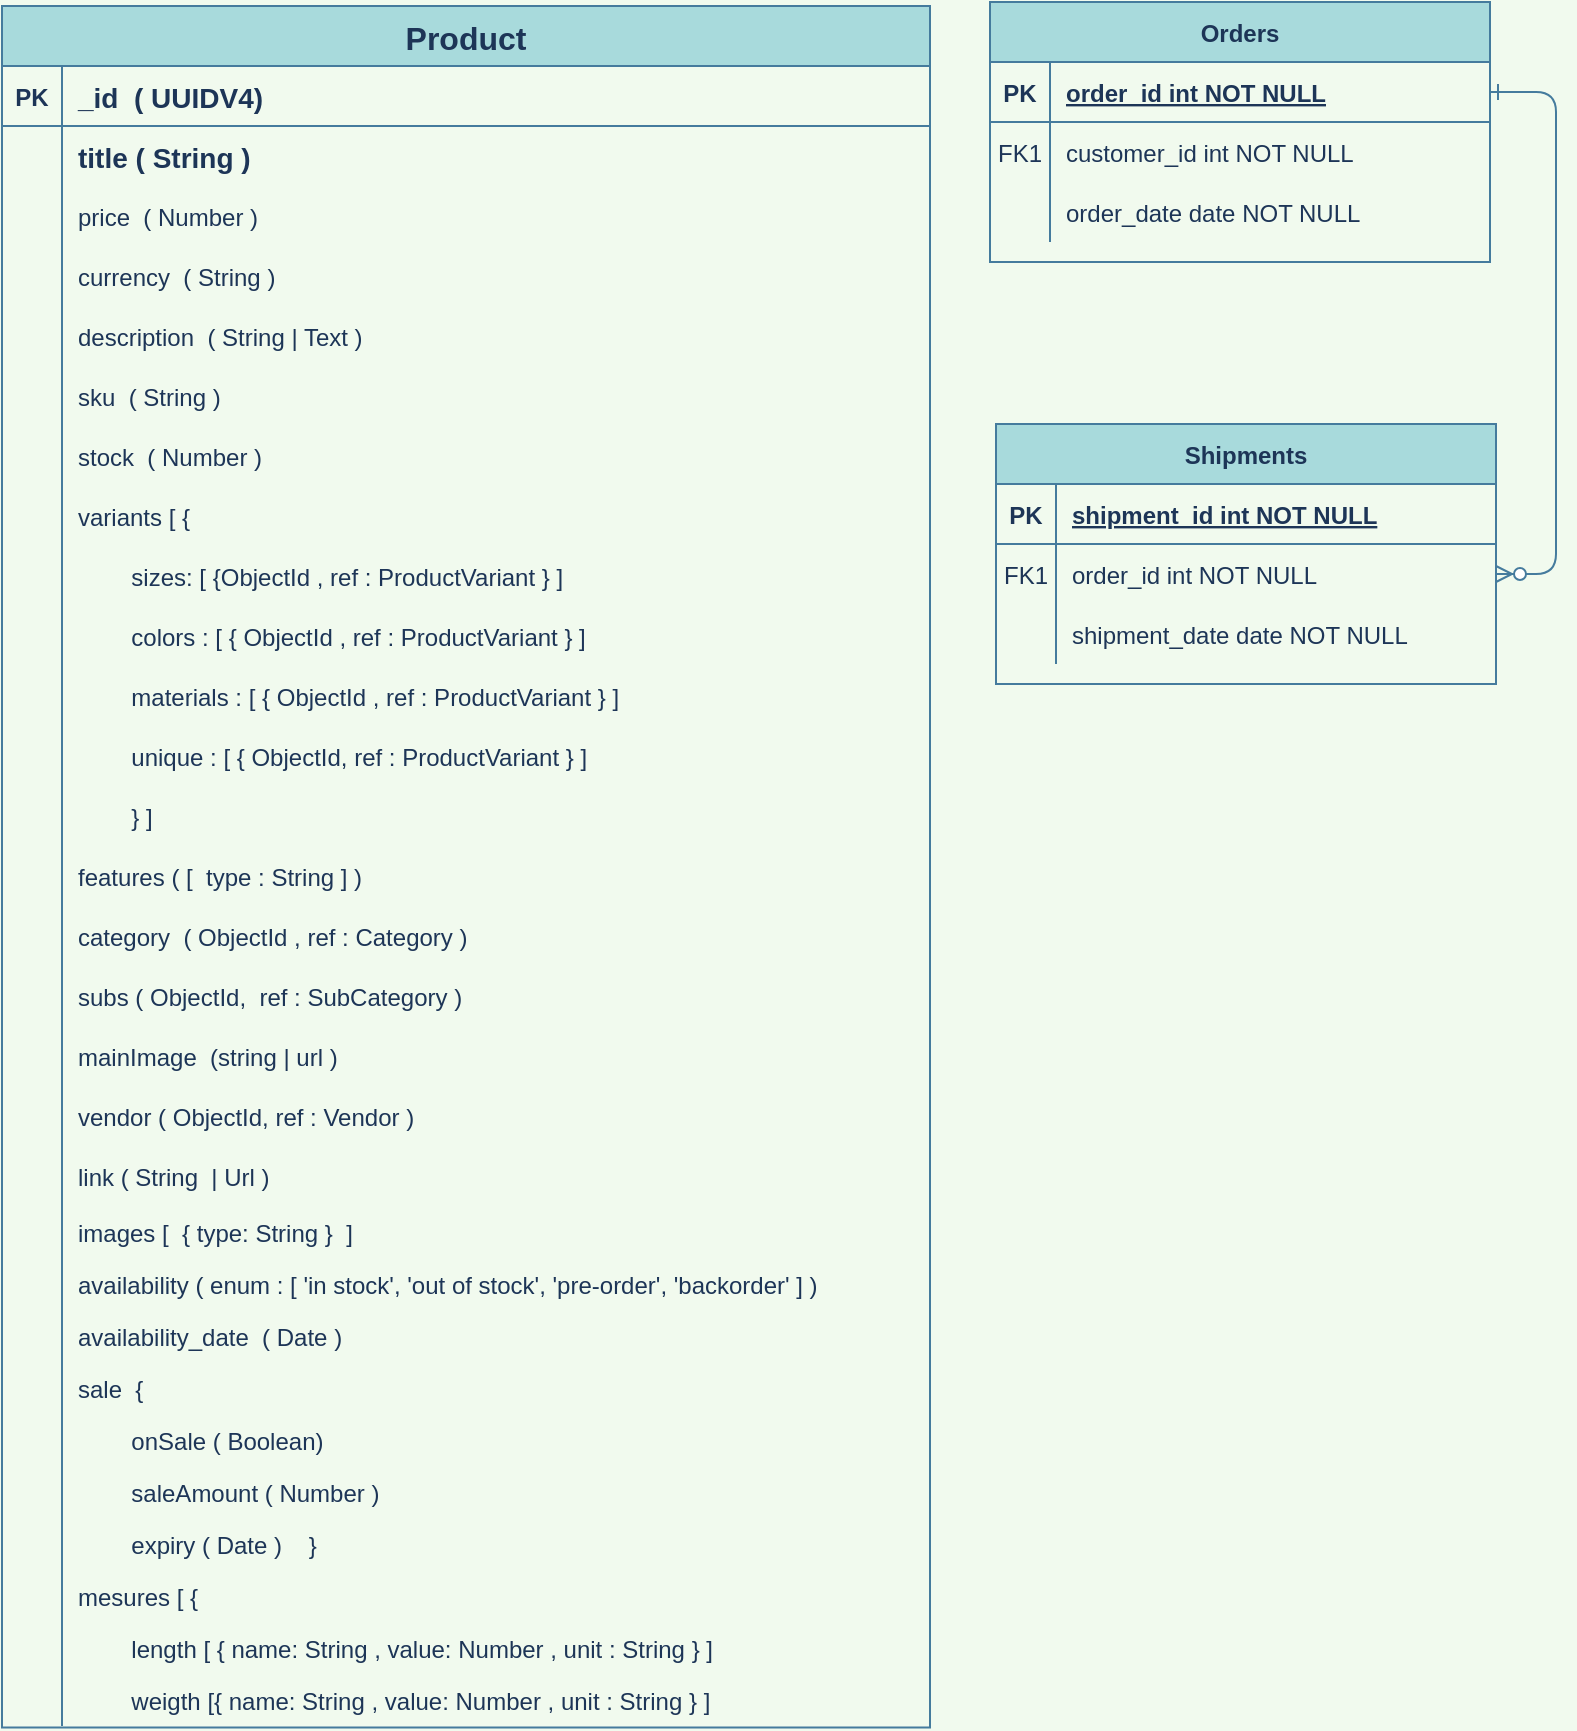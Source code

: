 <mxfile version="14.9.2" type="github">
  <diagram id="R2lEEEUBdFMjLlhIrx00" name="Page-1">
    <mxGraphModel dx="1032" dy="484" grid="0" gridSize="10" guides="1" tooltips="1" connect="1" arrows="1" fold="1" page="1" pageScale="1" pageWidth="850" pageHeight="1100" background="#F1FAEE" math="0" shadow="0" extFonts="Permanent Marker^https://fonts.googleapis.com/css?family=Permanent+Marker">
      <root>
        <mxCell id="0" />
        <mxCell id="1" parent="0" />
        <mxCell id="C-vyLk0tnHw3VtMMgP7b-12" value="" style="edgeStyle=entityRelationEdgeStyle;endArrow=ERzeroToMany;startArrow=ERone;endFill=1;startFill=0;labelBackgroundColor=#F1FAEE;strokeColor=#457B9D;fontColor=#1D3557;" parent="1" source="C-vyLk0tnHw3VtMMgP7b-3" target="C-vyLk0tnHw3VtMMgP7b-17" edge="1">
          <mxGeometry width="100" height="100" relative="1" as="geometry">
            <mxPoint x="400" y="180" as="sourcePoint" />
            <mxPoint x="460" y="205" as="targetPoint" />
          </mxGeometry>
        </mxCell>
        <mxCell id="C-vyLk0tnHw3VtMMgP7b-2" value="Orders" style="shape=table;startSize=30;container=1;collapsible=1;childLayout=tableLayout;fixedRows=1;rowLines=0;fontStyle=1;align=center;resizeLast=1;fillColor=#A8DADC;strokeColor=#457B9D;fontColor=#1D3557;" parent="1" vertex="1">
          <mxGeometry x="552" y="91" width="250" height="130" as="geometry" />
        </mxCell>
        <mxCell id="C-vyLk0tnHw3VtMMgP7b-3" value="" style="shape=partialRectangle;collapsible=0;dropTarget=0;pointerEvents=0;fillColor=none;points=[[0,0.5],[1,0.5]];portConstraint=eastwest;top=0;left=0;right=0;bottom=1;strokeColor=#457B9D;fontColor=#1D3557;" parent="C-vyLk0tnHw3VtMMgP7b-2" vertex="1">
          <mxGeometry y="30" width="250" height="30" as="geometry" />
        </mxCell>
        <mxCell id="C-vyLk0tnHw3VtMMgP7b-4" value="PK" style="shape=partialRectangle;overflow=hidden;connectable=0;fillColor=none;top=0;left=0;bottom=0;right=0;fontStyle=1;strokeColor=#457B9D;fontColor=#1D3557;" parent="C-vyLk0tnHw3VtMMgP7b-3" vertex="1">
          <mxGeometry width="30" height="30" as="geometry" />
        </mxCell>
        <mxCell id="C-vyLk0tnHw3VtMMgP7b-5" value="order_id int NOT NULL " style="shape=partialRectangle;overflow=hidden;connectable=0;fillColor=none;top=0;left=0;bottom=0;right=0;align=left;spacingLeft=6;fontStyle=5;strokeColor=#457B9D;fontColor=#1D3557;" parent="C-vyLk0tnHw3VtMMgP7b-3" vertex="1">
          <mxGeometry x="30" width="220" height="30" as="geometry" />
        </mxCell>
        <mxCell id="C-vyLk0tnHw3VtMMgP7b-6" value="" style="shape=partialRectangle;collapsible=0;dropTarget=0;pointerEvents=0;fillColor=none;points=[[0,0.5],[1,0.5]];portConstraint=eastwest;top=0;left=0;right=0;bottom=0;strokeColor=#457B9D;fontColor=#1D3557;" parent="C-vyLk0tnHw3VtMMgP7b-2" vertex="1">
          <mxGeometry y="60" width="250" height="30" as="geometry" />
        </mxCell>
        <mxCell id="C-vyLk0tnHw3VtMMgP7b-7" value="FK1" style="shape=partialRectangle;overflow=hidden;connectable=0;fillColor=none;top=0;left=0;bottom=0;right=0;strokeColor=#457B9D;fontColor=#1D3557;" parent="C-vyLk0tnHw3VtMMgP7b-6" vertex="1">
          <mxGeometry width="30" height="30" as="geometry" />
        </mxCell>
        <mxCell id="C-vyLk0tnHw3VtMMgP7b-8" value="customer_id int NOT NULL" style="shape=partialRectangle;overflow=hidden;connectable=0;fillColor=none;top=0;left=0;bottom=0;right=0;align=left;spacingLeft=6;strokeColor=#457B9D;fontColor=#1D3557;" parent="C-vyLk0tnHw3VtMMgP7b-6" vertex="1">
          <mxGeometry x="30" width="220" height="30" as="geometry" />
        </mxCell>
        <mxCell id="C-vyLk0tnHw3VtMMgP7b-9" value="" style="shape=partialRectangle;collapsible=0;dropTarget=0;pointerEvents=0;fillColor=none;points=[[0,0.5],[1,0.5]];portConstraint=eastwest;top=0;left=0;right=0;bottom=0;strokeColor=#457B9D;fontColor=#1D3557;" parent="C-vyLk0tnHw3VtMMgP7b-2" vertex="1">
          <mxGeometry y="90" width="250" height="30" as="geometry" />
        </mxCell>
        <mxCell id="C-vyLk0tnHw3VtMMgP7b-10" value="" style="shape=partialRectangle;overflow=hidden;connectable=0;fillColor=none;top=0;left=0;bottom=0;right=0;strokeColor=#457B9D;fontColor=#1D3557;" parent="C-vyLk0tnHw3VtMMgP7b-9" vertex="1">
          <mxGeometry width="30" height="30" as="geometry" />
        </mxCell>
        <mxCell id="C-vyLk0tnHw3VtMMgP7b-11" value="order_date date NOT NULL" style="shape=partialRectangle;overflow=hidden;connectable=0;fillColor=none;top=0;left=0;bottom=0;right=0;align=left;spacingLeft=6;strokeColor=#457B9D;fontColor=#1D3557;" parent="C-vyLk0tnHw3VtMMgP7b-9" vertex="1">
          <mxGeometry x="30" width="220" height="30" as="geometry" />
        </mxCell>
        <mxCell id="cXO1Aexf9oaIQPsOqugO-64" style="edgeStyle=orthogonalEdgeStyle;curved=0;rounded=1;sketch=0;orthogonalLoop=1;jettySize=auto;html=1;exitX=0.75;exitY=0;exitDx=0;exitDy=0;fontSize=14;fontColor=#1D3557;strokeColor=#457B9D;fillColor=#A8DADC;" edge="1" parent="1" source="C-vyLk0tnHw3VtMMgP7b-13">
          <mxGeometry relative="1" as="geometry">
            <mxPoint x="720" y="315" as="targetPoint" />
          </mxGeometry>
        </mxCell>
        <mxCell id="C-vyLk0tnHw3VtMMgP7b-13" value="Shipments" style="shape=table;startSize=30;container=1;collapsible=1;childLayout=tableLayout;fixedRows=1;rowLines=0;fontStyle=1;align=center;resizeLast=1;fillColor=#A8DADC;strokeColor=#457B9D;fontColor=#1D3557;" parent="1" vertex="1">
          <mxGeometry x="555" y="302" width="250" height="130" as="geometry" />
        </mxCell>
        <mxCell id="C-vyLk0tnHw3VtMMgP7b-14" value="" style="shape=partialRectangle;collapsible=0;dropTarget=0;pointerEvents=0;fillColor=none;points=[[0,0.5],[1,0.5]];portConstraint=eastwest;top=0;left=0;right=0;bottom=1;strokeColor=#457B9D;fontColor=#1D3557;" parent="C-vyLk0tnHw3VtMMgP7b-13" vertex="1">
          <mxGeometry y="30" width="250" height="30" as="geometry" />
        </mxCell>
        <mxCell id="C-vyLk0tnHw3VtMMgP7b-15" value="PK" style="shape=partialRectangle;overflow=hidden;connectable=0;fillColor=none;top=0;left=0;bottom=0;right=0;fontStyle=1;strokeColor=#457B9D;fontColor=#1D3557;" parent="C-vyLk0tnHw3VtMMgP7b-14" vertex="1">
          <mxGeometry width="30" height="30" as="geometry" />
        </mxCell>
        <mxCell id="C-vyLk0tnHw3VtMMgP7b-16" value="shipment_id int NOT NULL " style="shape=partialRectangle;overflow=hidden;connectable=0;fillColor=none;top=0;left=0;bottom=0;right=0;align=left;spacingLeft=6;fontStyle=5;strokeColor=#457B9D;fontColor=#1D3557;" parent="C-vyLk0tnHw3VtMMgP7b-14" vertex="1">
          <mxGeometry x="30" width="220" height="30" as="geometry" />
        </mxCell>
        <mxCell id="C-vyLk0tnHw3VtMMgP7b-17" value="" style="shape=partialRectangle;collapsible=0;dropTarget=0;pointerEvents=0;fillColor=none;points=[[0,0.5],[1,0.5]];portConstraint=eastwest;top=0;left=0;right=0;bottom=0;strokeColor=#457B9D;fontColor=#1D3557;" parent="C-vyLk0tnHw3VtMMgP7b-13" vertex="1">
          <mxGeometry y="60" width="250" height="30" as="geometry" />
        </mxCell>
        <mxCell id="C-vyLk0tnHw3VtMMgP7b-18" value="FK1" style="shape=partialRectangle;overflow=hidden;connectable=0;fillColor=none;top=0;left=0;bottom=0;right=0;strokeColor=#457B9D;fontColor=#1D3557;" parent="C-vyLk0tnHw3VtMMgP7b-17" vertex="1">
          <mxGeometry width="30" height="30" as="geometry" />
        </mxCell>
        <mxCell id="C-vyLk0tnHw3VtMMgP7b-19" value="order_id int NOT NULL" style="shape=partialRectangle;overflow=hidden;connectable=0;fillColor=none;top=0;left=0;bottom=0;right=0;align=left;spacingLeft=6;strokeColor=#457B9D;fontColor=#1D3557;" parent="C-vyLk0tnHw3VtMMgP7b-17" vertex="1">
          <mxGeometry x="30" width="220" height="30" as="geometry" />
        </mxCell>
        <mxCell id="C-vyLk0tnHw3VtMMgP7b-20" value="" style="shape=partialRectangle;collapsible=0;dropTarget=0;pointerEvents=0;fillColor=none;points=[[0,0.5],[1,0.5]];portConstraint=eastwest;top=0;left=0;right=0;bottom=0;strokeColor=#457B9D;fontColor=#1D3557;" parent="C-vyLk0tnHw3VtMMgP7b-13" vertex="1">
          <mxGeometry y="90" width="250" height="30" as="geometry" />
        </mxCell>
        <mxCell id="C-vyLk0tnHw3VtMMgP7b-21" value="" style="shape=partialRectangle;overflow=hidden;connectable=0;fillColor=none;top=0;left=0;bottom=0;right=0;strokeColor=#457B9D;fontColor=#1D3557;" parent="C-vyLk0tnHw3VtMMgP7b-20" vertex="1">
          <mxGeometry width="30" height="30" as="geometry" />
        </mxCell>
        <mxCell id="C-vyLk0tnHw3VtMMgP7b-22" value="shipment_date date NOT NULL" style="shape=partialRectangle;overflow=hidden;connectable=0;fillColor=none;top=0;left=0;bottom=0;right=0;align=left;spacingLeft=6;strokeColor=#457B9D;fontColor=#1D3557;" parent="C-vyLk0tnHw3VtMMgP7b-20" vertex="1">
          <mxGeometry x="30" width="220" height="30" as="geometry" />
        </mxCell>
        <mxCell id="C-vyLk0tnHw3VtMMgP7b-23" value="Product" style="shape=table;startSize=30;container=1;collapsible=1;childLayout=tableLayout;fixedRows=1;rowLines=0;fontStyle=1;align=center;resizeLast=1;fillColor=#A8DADC;strokeColor=#457B9D;fontColor=#1D3557;fontSize=16;" parent="1" vertex="1">
          <mxGeometry x="58" y="93" width="464" height="860.75" as="geometry" />
        </mxCell>
        <mxCell id="C-vyLk0tnHw3VtMMgP7b-24" value="" style="shape=partialRectangle;collapsible=0;dropTarget=0;pointerEvents=0;fillColor=none;points=[[0,0.5],[1,0.5]];portConstraint=eastwest;top=0;left=0;right=0;bottom=1;strokeColor=#457B9D;fontColor=#1D3557;" parent="C-vyLk0tnHw3VtMMgP7b-23" vertex="1">
          <mxGeometry y="30" width="464" height="30" as="geometry" />
        </mxCell>
        <mxCell id="C-vyLk0tnHw3VtMMgP7b-25" value="PK" style="shape=partialRectangle;overflow=hidden;connectable=0;fillColor=none;top=0;left=0;bottom=0;right=0;fontStyle=1;strokeColor=#457B9D;fontColor=#1D3557;" parent="C-vyLk0tnHw3VtMMgP7b-24" vertex="1">
          <mxGeometry width="30" height="30" as="geometry" />
        </mxCell>
        <mxCell id="C-vyLk0tnHw3VtMMgP7b-26" value="_id  ( UUIDV4) " style="shape=partialRectangle;overflow=hidden;connectable=0;fillColor=none;top=0;left=0;bottom=0;right=0;align=left;spacingLeft=6;fontStyle=1;strokeColor=#457B9D;fontColor=#1D3557;fontSize=14;" parent="C-vyLk0tnHw3VtMMgP7b-24" vertex="1">
          <mxGeometry x="30" width="434" height="30" as="geometry" />
        </mxCell>
        <mxCell id="C-vyLk0tnHw3VtMMgP7b-27" value="" style="shape=partialRectangle;collapsible=0;dropTarget=0;pointerEvents=0;fillColor=none;points=[[0,0.5],[1,0.5]];portConstraint=eastwest;top=0;left=0;right=0;bottom=0;strokeColor=#457B9D;fontColor=#1D3557;" parent="C-vyLk0tnHw3VtMMgP7b-23" vertex="1">
          <mxGeometry y="60" width="464" height="30" as="geometry" />
        </mxCell>
        <mxCell id="C-vyLk0tnHw3VtMMgP7b-28" value="" style="shape=partialRectangle;overflow=hidden;connectable=0;fillColor=none;top=0;left=0;bottom=0;right=0;strokeColor=#457B9D;fontColor=#1D3557;" parent="C-vyLk0tnHw3VtMMgP7b-27" vertex="1">
          <mxGeometry width="30" height="30" as="geometry" />
        </mxCell>
        <mxCell id="C-vyLk0tnHw3VtMMgP7b-29" value="title ( String )" style="shape=partialRectangle;overflow=hidden;connectable=0;fillColor=none;top=0;left=0;bottom=0;right=0;align=left;spacingLeft=6;strokeColor=#457B9D;fontColor=#1D3557;fontSize=14;fontStyle=1;" parent="C-vyLk0tnHw3VtMMgP7b-27" vertex="1">
          <mxGeometry x="30" width="434" height="30" as="geometry" />
        </mxCell>
        <mxCell id="cXO1Aexf9oaIQPsOqugO-40" style="shape=partialRectangle;collapsible=0;dropTarget=0;pointerEvents=0;fillColor=none;points=[[0,0.5],[1,0.5]];portConstraint=eastwest;top=0;left=0;right=0;bottom=0;strokeColor=#457B9D;fontColor=#1D3557;" vertex="1" parent="C-vyLk0tnHw3VtMMgP7b-23">
          <mxGeometry y="90" width="464" height="30" as="geometry" />
        </mxCell>
        <mxCell id="cXO1Aexf9oaIQPsOqugO-41" style="shape=partialRectangle;overflow=hidden;connectable=0;fillColor=none;top=0;left=0;bottom=0;right=0;strokeColor=#457B9D;fontColor=#1D3557;" vertex="1" parent="cXO1Aexf9oaIQPsOqugO-40">
          <mxGeometry width="30" height="30" as="geometry" />
        </mxCell>
        <mxCell id="cXO1Aexf9oaIQPsOqugO-42" value="price  ( Number )" style="shape=partialRectangle;overflow=hidden;connectable=0;fillColor=none;top=0;left=0;bottom=0;right=0;align=left;spacingLeft=6;strokeColor=#457B9D;fontColor=#1D3557;" vertex="1" parent="cXO1Aexf9oaIQPsOqugO-40">
          <mxGeometry x="30" width="434" height="30" as="geometry" />
        </mxCell>
        <mxCell id="cXO1Aexf9oaIQPsOqugO-37" style="shape=partialRectangle;collapsible=0;dropTarget=0;pointerEvents=0;fillColor=none;points=[[0,0.5],[1,0.5]];portConstraint=eastwest;top=0;left=0;right=0;bottom=0;strokeColor=#457B9D;fontColor=#1D3557;" vertex="1" parent="C-vyLk0tnHw3VtMMgP7b-23">
          <mxGeometry y="120" width="464" height="30" as="geometry" />
        </mxCell>
        <mxCell id="cXO1Aexf9oaIQPsOqugO-38" style="shape=partialRectangle;overflow=hidden;connectable=0;fillColor=none;top=0;left=0;bottom=0;right=0;strokeColor=#457B9D;fontColor=#1D3557;" vertex="1" parent="cXO1Aexf9oaIQPsOqugO-37">
          <mxGeometry width="30" height="30" as="geometry" />
        </mxCell>
        <mxCell id="cXO1Aexf9oaIQPsOqugO-39" value="currency  ( String )" style="shape=partialRectangle;overflow=hidden;connectable=0;fillColor=none;top=0;left=0;bottom=0;right=0;align=left;spacingLeft=6;strokeColor=#457B9D;fontColor=#1D3557;" vertex="1" parent="cXO1Aexf9oaIQPsOqugO-37">
          <mxGeometry x="30" width="434" height="30" as="geometry" />
        </mxCell>
        <mxCell id="cXO1Aexf9oaIQPsOqugO-34" style="shape=partialRectangle;collapsible=0;dropTarget=0;pointerEvents=0;fillColor=none;points=[[0,0.5],[1,0.5]];portConstraint=eastwest;top=0;left=0;right=0;bottom=0;strokeColor=#457B9D;fontColor=#1D3557;" vertex="1" parent="C-vyLk0tnHw3VtMMgP7b-23">
          <mxGeometry y="150" width="464" height="30" as="geometry" />
        </mxCell>
        <mxCell id="cXO1Aexf9oaIQPsOqugO-35" style="shape=partialRectangle;overflow=hidden;connectable=0;fillColor=none;top=0;left=0;bottom=0;right=0;strokeColor=#457B9D;fontColor=#1D3557;" vertex="1" parent="cXO1Aexf9oaIQPsOqugO-34">
          <mxGeometry width="30" height="30" as="geometry" />
        </mxCell>
        <mxCell id="cXO1Aexf9oaIQPsOqugO-36" value="description  ( String | Text )" style="shape=partialRectangle;overflow=hidden;connectable=0;fillColor=none;top=0;left=0;bottom=0;right=0;align=left;spacingLeft=6;strokeColor=#457B9D;fontColor=#1D3557;" vertex="1" parent="cXO1Aexf9oaIQPsOqugO-34">
          <mxGeometry x="30" width="434" height="30" as="geometry" />
        </mxCell>
        <mxCell id="cXO1Aexf9oaIQPsOqugO-31" style="shape=partialRectangle;collapsible=0;dropTarget=0;pointerEvents=0;fillColor=none;points=[[0,0.5],[1,0.5]];portConstraint=eastwest;top=0;left=0;right=0;bottom=0;strokeColor=#457B9D;fontColor=#1D3557;" vertex="1" parent="C-vyLk0tnHw3VtMMgP7b-23">
          <mxGeometry y="180" width="464" height="30" as="geometry" />
        </mxCell>
        <mxCell id="cXO1Aexf9oaIQPsOqugO-32" style="shape=partialRectangle;overflow=hidden;connectable=0;fillColor=none;top=0;left=0;bottom=0;right=0;strokeColor=#457B9D;fontColor=#1D3557;" vertex="1" parent="cXO1Aexf9oaIQPsOqugO-31">
          <mxGeometry width="30" height="30" as="geometry" />
        </mxCell>
        <mxCell id="cXO1Aexf9oaIQPsOqugO-33" value="sku  ( String )" style="shape=partialRectangle;overflow=hidden;connectable=0;fillColor=none;top=0;left=0;bottom=0;right=0;align=left;spacingLeft=6;strokeColor=#457B9D;fontColor=#1D3557;" vertex="1" parent="cXO1Aexf9oaIQPsOqugO-31">
          <mxGeometry x="30" width="434" height="30" as="geometry" />
        </mxCell>
        <mxCell id="cXO1Aexf9oaIQPsOqugO-28" style="shape=partialRectangle;collapsible=0;dropTarget=0;pointerEvents=0;fillColor=none;points=[[0,0.5],[1,0.5]];portConstraint=eastwest;top=0;left=0;right=0;bottom=0;strokeColor=#457B9D;fontColor=#1D3557;" vertex="1" parent="C-vyLk0tnHw3VtMMgP7b-23">
          <mxGeometry y="210" width="464" height="30" as="geometry" />
        </mxCell>
        <mxCell id="cXO1Aexf9oaIQPsOqugO-29" style="shape=partialRectangle;overflow=hidden;connectable=0;fillColor=none;top=0;left=0;bottom=0;right=0;strokeColor=#457B9D;fontColor=#1D3557;" vertex="1" parent="cXO1Aexf9oaIQPsOqugO-28">
          <mxGeometry width="30" height="30" as="geometry" />
        </mxCell>
        <mxCell id="cXO1Aexf9oaIQPsOqugO-30" value="stock  ( Number )" style="shape=partialRectangle;overflow=hidden;connectable=0;fillColor=none;top=0;left=0;bottom=0;right=0;align=left;spacingLeft=6;strokeColor=#457B9D;fontColor=#1D3557;" vertex="1" parent="cXO1Aexf9oaIQPsOqugO-28">
          <mxGeometry x="30" width="434" height="30" as="geometry" />
        </mxCell>
        <mxCell id="cXO1Aexf9oaIQPsOqugO-25" style="shape=partialRectangle;collapsible=0;dropTarget=0;pointerEvents=0;fillColor=none;points=[[0,0.5],[1,0.5]];portConstraint=eastwest;top=0;left=0;right=0;bottom=0;strokeColor=#457B9D;fontColor=#1D3557;" vertex="1" parent="C-vyLk0tnHw3VtMMgP7b-23">
          <mxGeometry y="240" width="464" height="30" as="geometry" />
        </mxCell>
        <mxCell id="cXO1Aexf9oaIQPsOqugO-26" style="shape=partialRectangle;overflow=hidden;connectable=0;fillColor=none;top=0;left=0;bottom=0;right=0;strokeColor=#457B9D;fontColor=#1D3557;" vertex="1" parent="cXO1Aexf9oaIQPsOqugO-25">
          <mxGeometry width="30" height="30" as="geometry" />
        </mxCell>
        <mxCell id="cXO1Aexf9oaIQPsOqugO-27" value="variants [ {" style="shape=partialRectangle;overflow=hidden;connectable=0;fillColor=none;top=0;left=0;bottom=0;right=0;align=left;spacingLeft=6;strokeColor=#457B9D;fontColor=#1D3557;" vertex="1" parent="cXO1Aexf9oaIQPsOqugO-25">
          <mxGeometry x="30" width="434" height="30" as="geometry" />
        </mxCell>
        <mxCell id="cXO1Aexf9oaIQPsOqugO-22" style="shape=partialRectangle;collapsible=0;dropTarget=0;pointerEvents=0;fillColor=none;points=[[0,0.5],[1,0.5]];portConstraint=eastwest;top=0;left=0;right=0;bottom=0;strokeColor=#457B9D;fontColor=#1D3557;" vertex="1" parent="C-vyLk0tnHw3VtMMgP7b-23">
          <mxGeometry y="270" width="464" height="30" as="geometry" />
        </mxCell>
        <mxCell id="cXO1Aexf9oaIQPsOqugO-23" style="shape=partialRectangle;overflow=hidden;connectable=0;fillColor=none;top=0;left=0;bottom=0;right=0;strokeColor=#457B9D;fontColor=#1D3557;" vertex="1" parent="cXO1Aexf9oaIQPsOqugO-22">
          <mxGeometry width="30" height="30" as="geometry" />
        </mxCell>
        <mxCell id="cXO1Aexf9oaIQPsOqugO-24" value="        sizes: [ {ObjectId , ref : ProductVariant } ]" style="shape=partialRectangle;overflow=hidden;connectable=0;fillColor=none;top=0;left=0;bottom=0;right=0;align=left;spacingLeft=6;strokeColor=#457B9D;fontColor=#1D3557;" vertex="1" parent="cXO1Aexf9oaIQPsOqugO-22">
          <mxGeometry x="30" width="434" height="30" as="geometry" />
        </mxCell>
        <mxCell id="cXO1Aexf9oaIQPsOqugO-19" style="shape=partialRectangle;collapsible=0;dropTarget=0;pointerEvents=0;fillColor=none;points=[[0,0.5],[1,0.5]];portConstraint=eastwest;top=0;left=0;right=0;bottom=0;strokeColor=#457B9D;fontColor=#1D3557;" vertex="1" parent="C-vyLk0tnHw3VtMMgP7b-23">
          <mxGeometry y="300" width="464" height="30" as="geometry" />
        </mxCell>
        <mxCell id="cXO1Aexf9oaIQPsOqugO-20" style="shape=partialRectangle;overflow=hidden;connectable=0;fillColor=none;top=0;left=0;bottom=0;right=0;strokeColor=#457B9D;fontColor=#1D3557;" vertex="1" parent="cXO1Aexf9oaIQPsOqugO-19">
          <mxGeometry width="30" height="30" as="geometry" />
        </mxCell>
        <mxCell id="cXO1Aexf9oaIQPsOqugO-21" value="        colors : [ { ObjectId , ref : ProductVariant } ]" style="shape=partialRectangle;overflow=hidden;connectable=0;fillColor=none;top=0;left=0;bottom=0;right=0;align=left;spacingLeft=6;strokeColor=#457B9D;fontColor=#1D3557;" vertex="1" parent="cXO1Aexf9oaIQPsOqugO-19">
          <mxGeometry x="30" width="434" height="30" as="geometry" />
        </mxCell>
        <mxCell id="cXO1Aexf9oaIQPsOqugO-16" style="shape=partialRectangle;collapsible=0;dropTarget=0;pointerEvents=0;fillColor=none;points=[[0,0.5],[1,0.5]];portConstraint=eastwest;top=0;left=0;right=0;bottom=0;strokeColor=#457B9D;fontColor=#1D3557;" vertex="1" parent="C-vyLk0tnHw3VtMMgP7b-23">
          <mxGeometry y="330" width="464" height="30" as="geometry" />
        </mxCell>
        <mxCell id="cXO1Aexf9oaIQPsOqugO-17" style="shape=partialRectangle;overflow=hidden;connectable=0;fillColor=none;top=0;left=0;bottom=0;right=0;strokeColor=#457B9D;fontColor=#1D3557;" vertex="1" parent="cXO1Aexf9oaIQPsOqugO-16">
          <mxGeometry width="30" height="30" as="geometry" />
        </mxCell>
        <mxCell id="cXO1Aexf9oaIQPsOqugO-18" value="        materials : [ { ObjectId , ref : ProductVariant } ] " style="shape=partialRectangle;overflow=hidden;connectable=0;fillColor=none;top=0;left=0;bottom=0;right=0;align=left;spacingLeft=6;strokeColor=#457B9D;fontColor=#1D3557;" vertex="1" parent="cXO1Aexf9oaIQPsOqugO-16">
          <mxGeometry x="30" width="434" height="30" as="geometry" />
        </mxCell>
        <mxCell id="cXO1Aexf9oaIQPsOqugO-13" style="shape=partialRectangle;collapsible=0;dropTarget=0;pointerEvents=0;fillColor=none;points=[[0,0.5],[1,0.5]];portConstraint=eastwest;top=0;left=0;right=0;bottom=0;strokeColor=#457B9D;fontColor=#1D3557;" vertex="1" parent="C-vyLk0tnHw3VtMMgP7b-23">
          <mxGeometry y="360" width="464" height="30" as="geometry" />
        </mxCell>
        <mxCell id="cXO1Aexf9oaIQPsOqugO-14" style="shape=partialRectangle;overflow=hidden;connectable=0;fillColor=none;top=0;left=0;bottom=0;right=0;strokeColor=#457B9D;fontColor=#1D3557;" vertex="1" parent="cXO1Aexf9oaIQPsOqugO-13">
          <mxGeometry width="30" height="30" as="geometry" />
        </mxCell>
        <mxCell id="cXO1Aexf9oaIQPsOqugO-15" value="        unique : [ { ObjectId, ref : ProductVariant } ]" style="shape=partialRectangle;overflow=hidden;connectable=0;fillColor=none;top=0;left=0;bottom=0;right=0;align=left;spacingLeft=6;strokeColor=#457B9D;fontColor=#1D3557;" vertex="1" parent="cXO1Aexf9oaIQPsOqugO-13">
          <mxGeometry x="30" width="434" height="30" as="geometry" />
        </mxCell>
        <mxCell id="cXO1Aexf9oaIQPsOqugO-10" style="shape=partialRectangle;collapsible=0;dropTarget=0;pointerEvents=0;fillColor=none;points=[[0,0.5],[1,0.5]];portConstraint=eastwest;top=0;left=0;right=0;bottom=0;strokeColor=#457B9D;fontColor=#1D3557;" vertex="1" parent="C-vyLk0tnHw3VtMMgP7b-23">
          <mxGeometry y="390" width="464" height="30" as="geometry" />
        </mxCell>
        <mxCell id="cXO1Aexf9oaIQPsOqugO-11" style="shape=partialRectangle;overflow=hidden;connectable=0;fillColor=none;top=0;left=0;bottom=0;right=0;strokeColor=#457B9D;fontColor=#1D3557;" vertex="1" parent="cXO1Aexf9oaIQPsOqugO-10">
          <mxGeometry width="30" height="30" as="geometry" />
        </mxCell>
        <mxCell id="cXO1Aexf9oaIQPsOqugO-12" value="        } ]" style="shape=partialRectangle;overflow=hidden;connectable=0;fillColor=none;top=0;left=0;bottom=0;right=0;align=left;spacingLeft=6;strokeColor=#457B9D;fontColor=#1D3557;" vertex="1" parent="cXO1Aexf9oaIQPsOqugO-10">
          <mxGeometry x="30" width="434" height="30" as="geometry" />
        </mxCell>
        <mxCell id="cXO1Aexf9oaIQPsOqugO-7" style="shape=partialRectangle;collapsible=0;dropTarget=0;pointerEvents=0;fillColor=none;points=[[0,0.5],[1,0.5]];portConstraint=eastwest;top=0;left=0;right=0;bottom=0;strokeColor=#457B9D;fontColor=#1D3557;" vertex="1" parent="C-vyLk0tnHw3VtMMgP7b-23">
          <mxGeometry y="420" width="464" height="30" as="geometry" />
        </mxCell>
        <mxCell id="cXO1Aexf9oaIQPsOqugO-8" style="shape=partialRectangle;overflow=hidden;connectable=0;fillColor=none;top=0;left=0;bottom=0;right=0;strokeColor=#457B9D;fontColor=#1D3557;" vertex="1" parent="cXO1Aexf9oaIQPsOqugO-7">
          <mxGeometry width="30" height="30" as="geometry" />
        </mxCell>
        <mxCell id="cXO1Aexf9oaIQPsOqugO-9" value="features ( [  type : String ] )" style="shape=partialRectangle;overflow=hidden;connectable=0;fillColor=none;top=0;left=0;bottom=0;right=0;align=left;spacingLeft=6;strokeColor=#457B9D;fontColor=#1D3557;" vertex="1" parent="cXO1Aexf9oaIQPsOqugO-7">
          <mxGeometry x="30" width="434" height="30" as="geometry" />
        </mxCell>
        <mxCell id="cXO1Aexf9oaIQPsOqugO-4" style="shape=partialRectangle;collapsible=0;dropTarget=0;pointerEvents=0;fillColor=none;points=[[0,0.5],[1,0.5]];portConstraint=eastwest;top=0;left=0;right=0;bottom=0;strokeColor=#457B9D;fontColor=#1D3557;" vertex="1" parent="C-vyLk0tnHw3VtMMgP7b-23">
          <mxGeometry y="450" width="464" height="30" as="geometry" />
        </mxCell>
        <mxCell id="cXO1Aexf9oaIQPsOqugO-5" style="shape=partialRectangle;overflow=hidden;connectable=0;fillColor=none;top=0;left=0;bottom=0;right=0;strokeColor=#457B9D;fontColor=#1D3557;" vertex="1" parent="cXO1Aexf9oaIQPsOqugO-4">
          <mxGeometry width="30" height="30" as="geometry" />
        </mxCell>
        <mxCell id="cXO1Aexf9oaIQPsOqugO-6" value="category  ( ObjectId , ref : Category )" style="shape=partialRectangle;overflow=hidden;connectable=0;fillColor=none;top=0;left=0;bottom=0;right=0;align=left;spacingLeft=6;strokeColor=#457B9D;fontColor=#1D3557;" vertex="1" parent="cXO1Aexf9oaIQPsOqugO-4">
          <mxGeometry x="30" width="434" height="30" as="geometry" />
        </mxCell>
        <mxCell id="cXO1Aexf9oaIQPsOqugO-1" style="shape=partialRectangle;collapsible=0;dropTarget=0;pointerEvents=0;fillColor=none;points=[[0,0.5],[1,0.5]];portConstraint=eastwest;top=0;left=0;right=0;bottom=0;strokeColor=#457B9D;fontColor=#1D3557;" vertex="1" parent="C-vyLk0tnHw3VtMMgP7b-23">
          <mxGeometry y="480" width="464" height="30" as="geometry" />
        </mxCell>
        <mxCell id="cXO1Aexf9oaIQPsOqugO-2" style="shape=partialRectangle;overflow=hidden;connectable=0;fillColor=none;top=0;left=0;bottom=0;right=0;strokeColor=#457B9D;fontColor=#1D3557;" vertex="1" parent="cXO1Aexf9oaIQPsOqugO-1">
          <mxGeometry width="30" height="30" as="geometry" />
        </mxCell>
        <mxCell id="cXO1Aexf9oaIQPsOqugO-3" value="subs ( ObjectId,  ref : SubCategory )" style="shape=partialRectangle;overflow=hidden;connectable=0;fillColor=none;top=0;left=0;bottom=0;right=0;align=left;spacingLeft=6;strokeColor=#457B9D;fontColor=#1D3557;" vertex="1" parent="cXO1Aexf9oaIQPsOqugO-1">
          <mxGeometry x="30" width="434" height="30" as="geometry" />
        </mxCell>
        <mxCell id="cXO1Aexf9oaIQPsOqugO-52" style="shape=partialRectangle;collapsible=0;dropTarget=0;pointerEvents=0;fillColor=none;points=[[0,0.5],[1,0.5]];portConstraint=eastwest;top=0;left=0;right=0;bottom=0;strokeColor=#457B9D;fontColor=#1D3557;" vertex="1" parent="C-vyLk0tnHw3VtMMgP7b-23">
          <mxGeometry y="510" width="464" height="30" as="geometry" />
        </mxCell>
        <mxCell id="cXO1Aexf9oaIQPsOqugO-53" style="shape=partialRectangle;overflow=hidden;connectable=0;fillColor=none;top=0;left=0;bottom=0;right=0;strokeColor=#457B9D;fontColor=#1D3557;" vertex="1" parent="cXO1Aexf9oaIQPsOqugO-52">
          <mxGeometry width="30" height="30" as="geometry" />
        </mxCell>
        <mxCell id="cXO1Aexf9oaIQPsOqugO-54" value="mainImage  (string | url )" style="shape=partialRectangle;overflow=hidden;connectable=0;fillColor=none;top=0;left=0;bottom=0;right=0;align=left;spacingLeft=6;strokeColor=#457B9D;fontColor=#1D3557;" vertex="1" parent="cXO1Aexf9oaIQPsOqugO-52">
          <mxGeometry x="30" width="434" height="30" as="geometry" />
        </mxCell>
        <mxCell id="cXO1Aexf9oaIQPsOqugO-49" style="shape=partialRectangle;collapsible=0;dropTarget=0;pointerEvents=0;fillColor=none;points=[[0,0.5],[1,0.5]];portConstraint=eastwest;top=0;left=0;right=0;bottom=0;strokeColor=#457B9D;fontColor=#1D3557;" vertex="1" parent="C-vyLk0tnHw3VtMMgP7b-23">
          <mxGeometry y="540" width="464" height="30" as="geometry" />
        </mxCell>
        <mxCell id="cXO1Aexf9oaIQPsOqugO-50" style="shape=partialRectangle;overflow=hidden;connectable=0;fillColor=none;top=0;left=0;bottom=0;right=0;strokeColor=#457B9D;fontColor=#1D3557;" vertex="1" parent="cXO1Aexf9oaIQPsOqugO-49">
          <mxGeometry width="30" height="30" as="geometry" />
        </mxCell>
        <mxCell id="cXO1Aexf9oaIQPsOqugO-51" value="vendor ( ObjectId, ref : Vendor )" style="shape=partialRectangle;overflow=hidden;connectable=0;fillColor=none;top=0;left=0;bottom=0;right=0;align=left;spacingLeft=6;strokeColor=#457B9D;fontColor=#1D3557;" vertex="1" parent="cXO1Aexf9oaIQPsOqugO-49">
          <mxGeometry x="30" width="434" height="30" as="geometry" />
        </mxCell>
        <mxCell id="cXO1Aexf9oaIQPsOqugO-46" style="shape=partialRectangle;collapsible=0;dropTarget=0;pointerEvents=0;fillColor=none;points=[[0,0.5],[1,0.5]];portConstraint=eastwest;top=0;left=0;right=0;bottom=0;strokeColor=#457B9D;fontColor=#1D3557;" vertex="1" parent="C-vyLk0tnHw3VtMMgP7b-23">
          <mxGeometry y="570" width="464" height="30" as="geometry" />
        </mxCell>
        <mxCell id="cXO1Aexf9oaIQPsOqugO-47" style="shape=partialRectangle;overflow=hidden;connectable=0;fillColor=none;top=0;left=0;bottom=0;right=0;strokeColor=#457B9D;fontColor=#1D3557;" vertex="1" parent="cXO1Aexf9oaIQPsOqugO-46">
          <mxGeometry width="30" height="30" as="geometry" />
        </mxCell>
        <mxCell id="cXO1Aexf9oaIQPsOqugO-48" value="link ( String  | Url )" style="shape=partialRectangle;overflow=hidden;connectable=0;fillColor=none;top=0;left=0;bottom=0;right=0;align=left;spacingLeft=6;strokeColor=#457B9D;fontColor=#1D3557;" vertex="1" parent="cXO1Aexf9oaIQPsOqugO-46">
          <mxGeometry x="30" width="434" height="30" as="geometry" />
        </mxCell>
        <mxCell id="cXO1Aexf9oaIQPsOqugO-43" style="shape=partialRectangle;collapsible=0;dropTarget=0;pointerEvents=0;fillColor=none;points=[[0,0.5],[1,0.5]];portConstraint=eastwest;top=0;left=0;right=0;bottom=0;strokeColor=#457B9D;fontColor=#1D3557;" vertex="1" parent="C-vyLk0tnHw3VtMMgP7b-23">
          <mxGeometry y="600" width="464" height="26" as="geometry" />
        </mxCell>
        <mxCell id="cXO1Aexf9oaIQPsOqugO-44" style="shape=partialRectangle;overflow=hidden;connectable=0;fillColor=none;top=0;left=0;bottom=0;right=0;strokeColor=#457B9D;fontColor=#1D3557;" vertex="1" parent="cXO1Aexf9oaIQPsOqugO-43">
          <mxGeometry width="30" height="26" as="geometry" />
        </mxCell>
        <mxCell id="cXO1Aexf9oaIQPsOqugO-45" value="images [  { type: String }  ]" style="shape=partialRectangle;overflow=hidden;connectable=0;fillColor=none;top=0;left=0;bottom=0;right=0;align=left;spacingLeft=6;strokeColor=#457B9D;fontColor=#1D3557;" vertex="1" parent="cXO1Aexf9oaIQPsOqugO-43">
          <mxGeometry x="30" width="434" height="26" as="geometry" />
        </mxCell>
        <mxCell id="cXO1Aexf9oaIQPsOqugO-61" style="shape=partialRectangle;collapsible=0;dropTarget=0;pointerEvents=0;fillColor=none;points=[[0,0.5],[1,0.5]];portConstraint=eastwest;top=0;left=0;right=0;bottom=0;strokeColor=#457B9D;fontColor=#1D3557;" vertex="1" parent="C-vyLk0tnHw3VtMMgP7b-23">
          <mxGeometry y="626" width="464" height="26" as="geometry" />
        </mxCell>
        <mxCell id="cXO1Aexf9oaIQPsOqugO-62" style="shape=partialRectangle;overflow=hidden;connectable=0;fillColor=none;top=0;left=0;bottom=0;right=0;strokeColor=#457B9D;fontColor=#1D3557;" vertex="1" parent="cXO1Aexf9oaIQPsOqugO-61">
          <mxGeometry width="30" height="26" as="geometry" />
        </mxCell>
        <mxCell id="cXO1Aexf9oaIQPsOqugO-63" value="availability ( enum : [ &#39;in stock&#39;, &#39;out of stock&#39;, &#39;pre-order&#39;, &#39;backorder&#39; ] )" style="shape=partialRectangle;overflow=hidden;connectable=0;fillColor=none;top=0;left=0;bottom=0;right=0;align=left;spacingLeft=6;strokeColor=#457B9D;fontColor=#1D3557;" vertex="1" parent="cXO1Aexf9oaIQPsOqugO-61">
          <mxGeometry x="30" width="434" height="26" as="geometry" />
        </mxCell>
        <mxCell id="cXO1Aexf9oaIQPsOqugO-58" style="shape=partialRectangle;collapsible=0;dropTarget=0;pointerEvents=0;fillColor=none;points=[[0,0.5],[1,0.5]];portConstraint=eastwest;top=0;left=0;right=0;bottom=0;strokeColor=#457B9D;fontColor=#1D3557;" vertex="1" parent="C-vyLk0tnHw3VtMMgP7b-23">
          <mxGeometry y="652" width="464" height="26" as="geometry" />
        </mxCell>
        <mxCell id="cXO1Aexf9oaIQPsOqugO-59" style="shape=partialRectangle;overflow=hidden;connectable=0;fillColor=none;top=0;left=0;bottom=0;right=0;strokeColor=#457B9D;fontColor=#1D3557;" vertex="1" parent="cXO1Aexf9oaIQPsOqugO-58">
          <mxGeometry width="30" height="26" as="geometry" />
        </mxCell>
        <mxCell id="cXO1Aexf9oaIQPsOqugO-60" value="availability_date  ( Date )" style="shape=partialRectangle;overflow=hidden;connectable=0;fillColor=none;top=0;left=0;bottom=0;right=0;align=left;spacingLeft=6;strokeColor=#457B9D;fontColor=#1D3557;" vertex="1" parent="cXO1Aexf9oaIQPsOqugO-58">
          <mxGeometry x="30" width="434" height="26" as="geometry" />
        </mxCell>
        <mxCell id="cXO1Aexf9oaIQPsOqugO-55" style="shape=partialRectangle;collapsible=0;dropTarget=0;pointerEvents=0;fillColor=none;points=[[0,0.5],[1,0.5]];portConstraint=eastwest;top=0;left=0;right=0;bottom=0;strokeColor=#457B9D;fontColor=#1D3557;" vertex="1" parent="C-vyLk0tnHw3VtMMgP7b-23">
          <mxGeometry y="678" width="464" height="26" as="geometry" />
        </mxCell>
        <mxCell id="cXO1Aexf9oaIQPsOqugO-56" style="shape=partialRectangle;overflow=hidden;connectable=0;fillColor=none;top=0;left=0;bottom=0;right=0;strokeColor=#457B9D;fontColor=#1D3557;" vertex="1" parent="cXO1Aexf9oaIQPsOqugO-55">
          <mxGeometry width="30" height="26" as="geometry" />
        </mxCell>
        <mxCell id="cXO1Aexf9oaIQPsOqugO-57" value="sale  {" style="shape=partialRectangle;overflow=hidden;connectable=0;fillColor=none;top=0;left=0;bottom=0;right=0;align=left;spacingLeft=6;strokeColor=#457B9D;fontColor=#1D3557;" vertex="1" parent="cXO1Aexf9oaIQPsOqugO-55">
          <mxGeometry x="30" width="434" height="26" as="geometry" />
        </mxCell>
        <mxCell id="cXO1Aexf9oaIQPsOqugO-71" style="shape=partialRectangle;collapsible=0;dropTarget=0;pointerEvents=0;fillColor=none;points=[[0,0.5],[1,0.5]];portConstraint=eastwest;top=0;left=0;right=0;bottom=0;strokeColor=#457B9D;fontColor=#1D3557;" vertex="1" parent="C-vyLk0tnHw3VtMMgP7b-23">
          <mxGeometry y="704" width="464" height="26" as="geometry" />
        </mxCell>
        <mxCell id="cXO1Aexf9oaIQPsOqugO-72" style="shape=partialRectangle;overflow=hidden;connectable=0;fillColor=none;top=0;left=0;bottom=0;right=0;strokeColor=#457B9D;fontColor=#1D3557;" vertex="1" parent="cXO1Aexf9oaIQPsOqugO-71">
          <mxGeometry width="30" height="26" as="geometry" />
        </mxCell>
        <mxCell id="cXO1Aexf9oaIQPsOqugO-73" value="        onSale ( Boolean)" style="shape=partialRectangle;overflow=hidden;connectable=0;fillColor=none;top=0;left=0;bottom=0;right=0;align=left;spacingLeft=6;strokeColor=#457B9D;fontColor=#1D3557;" vertex="1" parent="cXO1Aexf9oaIQPsOqugO-71">
          <mxGeometry x="30" width="434" height="26" as="geometry" />
        </mxCell>
        <mxCell id="cXO1Aexf9oaIQPsOqugO-68" style="shape=partialRectangle;collapsible=0;dropTarget=0;pointerEvents=0;fillColor=none;points=[[0,0.5],[1,0.5]];portConstraint=eastwest;top=0;left=0;right=0;bottom=0;strokeColor=#457B9D;fontColor=#1D3557;" vertex="1" parent="C-vyLk0tnHw3VtMMgP7b-23">
          <mxGeometry y="730" width="464" height="26" as="geometry" />
        </mxCell>
        <mxCell id="cXO1Aexf9oaIQPsOqugO-69" style="shape=partialRectangle;overflow=hidden;connectable=0;fillColor=none;top=0;left=0;bottom=0;right=0;strokeColor=#457B9D;fontColor=#1D3557;" vertex="1" parent="cXO1Aexf9oaIQPsOqugO-68">
          <mxGeometry width="30" height="26" as="geometry" />
        </mxCell>
        <mxCell id="cXO1Aexf9oaIQPsOqugO-70" value="        saleAmount ( Number )" style="shape=partialRectangle;overflow=hidden;connectable=0;fillColor=none;top=0;left=0;bottom=0;right=0;align=left;spacingLeft=6;strokeColor=#457B9D;fontColor=#1D3557;" vertex="1" parent="cXO1Aexf9oaIQPsOqugO-68">
          <mxGeometry x="30" width="434" height="26" as="geometry" />
        </mxCell>
        <mxCell id="cXO1Aexf9oaIQPsOqugO-65" style="shape=partialRectangle;collapsible=0;dropTarget=0;pointerEvents=0;fillColor=none;points=[[0,0.5],[1,0.5]];portConstraint=eastwest;top=0;left=0;right=0;bottom=0;strokeColor=#457B9D;fontColor=#1D3557;" vertex="1" parent="C-vyLk0tnHw3VtMMgP7b-23">
          <mxGeometry y="756" width="464" height="26" as="geometry" />
        </mxCell>
        <mxCell id="cXO1Aexf9oaIQPsOqugO-66" style="shape=partialRectangle;overflow=hidden;connectable=0;fillColor=none;top=0;left=0;bottom=0;right=0;strokeColor=#457B9D;fontColor=#1D3557;" vertex="1" parent="cXO1Aexf9oaIQPsOqugO-65">
          <mxGeometry width="30" height="26" as="geometry" />
        </mxCell>
        <mxCell id="cXO1Aexf9oaIQPsOqugO-67" value="        expiry  ( Date )    }" style="shape=partialRectangle;overflow=hidden;connectable=0;fillColor=none;top=0;left=0;bottom=0;right=0;align=left;spacingLeft=6;strokeColor=#457B9D;fontColor=#1D3557;" vertex="1" parent="cXO1Aexf9oaIQPsOqugO-65">
          <mxGeometry x="30" width="434" height="26" as="geometry" />
        </mxCell>
        <mxCell id="cXO1Aexf9oaIQPsOqugO-80" style="shape=partialRectangle;collapsible=0;dropTarget=0;pointerEvents=0;fillColor=none;points=[[0,0.5],[1,0.5]];portConstraint=eastwest;top=0;left=0;right=0;bottom=0;strokeColor=#457B9D;fontColor=#1D3557;" vertex="1" parent="C-vyLk0tnHw3VtMMgP7b-23">
          <mxGeometry y="782" width="464" height="26" as="geometry" />
        </mxCell>
        <mxCell id="cXO1Aexf9oaIQPsOqugO-81" style="shape=partialRectangle;overflow=hidden;connectable=0;fillColor=none;top=0;left=0;bottom=0;right=0;strokeColor=#457B9D;fontColor=#1D3557;" vertex="1" parent="cXO1Aexf9oaIQPsOqugO-80">
          <mxGeometry width="30" height="26" as="geometry" />
        </mxCell>
        <mxCell id="cXO1Aexf9oaIQPsOqugO-82" value="mesures [ {   " style="shape=partialRectangle;overflow=hidden;connectable=0;fillColor=none;top=0;left=0;bottom=0;right=0;align=left;spacingLeft=6;strokeColor=#457B9D;fontColor=#1D3557;" vertex="1" parent="cXO1Aexf9oaIQPsOqugO-80">
          <mxGeometry x="30" width="434" height="26" as="geometry" />
        </mxCell>
        <mxCell id="cXO1Aexf9oaIQPsOqugO-77" style="shape=partialRectangle;collapsible=0;dropTarget=0;pointerEvents=0;fillColor=none;points=[[0,0.5],[1,0.5]];portConstraint=eastwest;top=0;left=0;right=0;bottom=0;strokeColor=#457B9D;fontColor=#1D3557;" vertex="1" parent="C-vyLk0tnHw3VtMMgP7b-23">
          <mxGeometry y="808" width="464" height="26" as="geometry" />
        </mxCell>
        <mxCell id="cXO1Aexf9oaIQPsOqugO-78" style="shape=partialRectangle;overflow=hidden;connectable=0;fillColor=none;top=0;left=0;bottom=0;right=0;strokeColor=#457B9D;fontColor=#1D3557;" vertex="1" parent="cXO1Aexf9oaIQPsOqugO-77">
          <mxGeometry width="30" height="26" as="geometry" />
        </mxCell>
        <mxCell id="cXO1Aexf9oaIQPsOqugO-79" value="        length [ { name: String , value: Number , unit : String } ]" style="shape=partialRectangle;overflow=hidden;connectable=0;fillColor=none;top=0;left=0;bottom=0;right=0;align=left;spacingLeft=6;strokeColor=#457B9D;fontColor=#1D3557;" vertex="1" parent="cXO1Aexf9oaIQPsOqugO-77">
          <mxGeometry x="30" width="434" height="26" as="geometry" />
        </mxCell>
        <mxCell id="cXO1Aexf9oaIQPsOqugO-74" style="shape=partialRectangle;collapsible=0;dropTarget=0;pointerEvents=0;fillColor=none;points=[[0,0.5],[1,0.5]];portConstraint=eastwest;top=0;left=0;right=0;bottom=0;strokeColor=#457B9D;fontColor=#1D3557;" vertex="1" parent="C-vyLk0tnHw3VtMMgP7b-23">
          <mxGeometry y="834" width="464" height="26" as="geometry" />
        </mxCell>
        <mxCell id="cXO1Aexf9oaIQPsOqugO-75" style="shape=partialRectangle;overflow=hidden;connectable=0;fillColor=none;top=0;left=0;bottom=0;right=0;strokeColor=#457B9D;fontColor=#1D3557;" vertex="1" parent="cXO1Aexf9oaIQPsOqugO-74">
          <mxGeometry width="30" height="26" as="geometry" />
        </mxCell>
        <mxCell id="cXO1Aexf9oaIQPsOqugO-76" value="        weigth [{ name: String , value: Number , unit : String } ]" style="shape=partialRectangle;overflow=hidden;connectable=0;fillColor=none;top=0;left=0;bottom=0;right=0;align=left;spacingLeft=6;strokeColor=#457B9D;fontColor=#1D3557;" vertex="1" parent="cXO1Aexf9oaIQPsOqugO-74">
          <mxGeometry x="30" width="434" height="26" as="geometry" />
        </mxCell>
      </root>
    </mxGraphModel>
  </diagram>
</mxfile>
